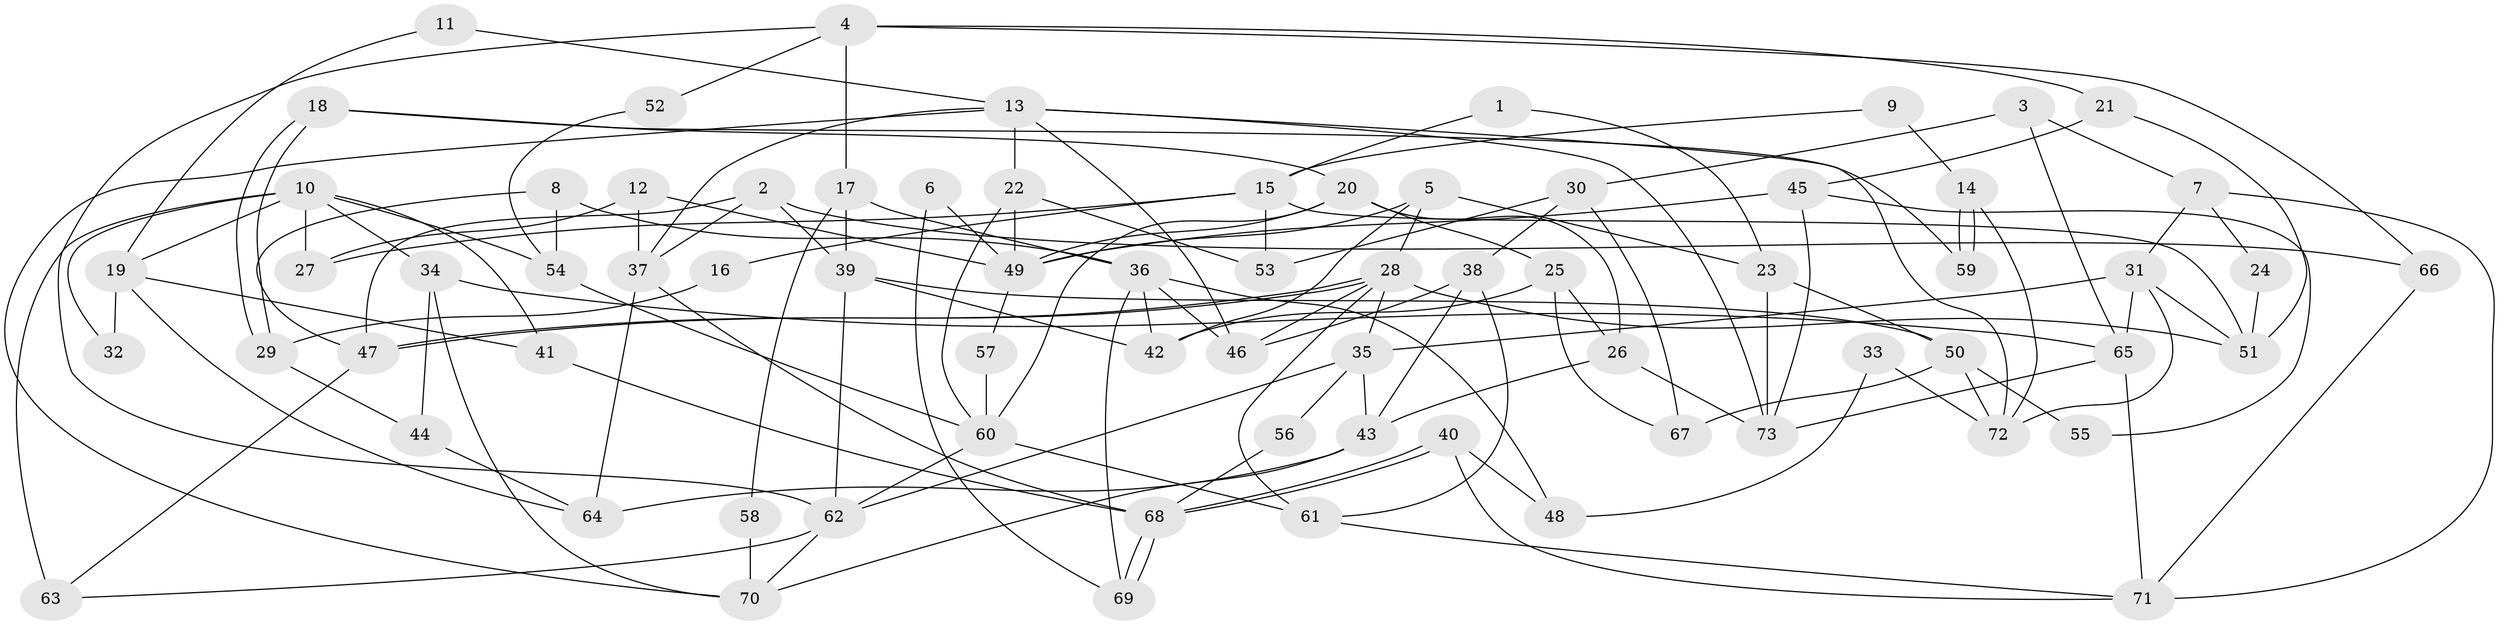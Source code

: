 // coarse degree distribution, {2: 0.1568627450980392, 7: 0.13725490196078433, 5: 0.1568627450980392, 8: 0.058823529411764705, 6: 0.09803921568627451, 3: 0.13725490196078433, 4: 0.23529411764705882, 10: 0.0196078431372549}
// Generated by graph-tools (version 1.1) at 2025/52/02/27/25 19:52:08]
// undirected, 73 vertices, 146 edges
graph export_dot {
graph [start="1"]
  node [color=gray90,style=filled];
  1;
  2;
  3;
  4;
  5;
  6;
  7;
  8;
  9;
  10;
  11;
  12;
  13;
  14;
  15;
  16;
  17;
  18;
  19;
  20;
  21;
  22;
  23;
  24;
  25;
  26;
  27;
  28;
  29;
  30;
  31;
  32;
  33;
  34;
  35;
  36;
  37;
  38;
  39;
  40;
  41;
  42;
  43;
  44;
  45;
  46;
  47;
  48;
  49;
  50;
  51;
  52;
  53;
  54;
  55;
  56;
  57;
  58;
  59;
  60;
  61;
  62;
  63;
  64;
  65;
  66;
  67;
  68;
  69;
  70;
  71;
  72;
  73;
  1 -- 23;
  1 -- 15;
  2 -- 47;
  2 -- 39;
  2 -- 37;
  2 -- 66;
  3 -- 7;
  3 -- 30;
  3 -- 65;
  4 -- 62;
  4 -- 21;
  4 -- 17;
  4 -- 52;
  4 -- 66;
  5 -- 28;
  5 -- 42;
  5 -- 23;
  5 -- 49;
  6 -- 69;
  6 -- 49;
  7 -- 31;
  7 -- 71;
  7 -- 24;
  8 -- 54;
  8 -- 47;
  8 -- 36;
  9 -- 15;
  9 -- 14;
  10 -- 34;
  10 -- 19;
  10 -- 27;
  10 -- 32;
  10 -- 41;
  10 -- 54;
  10 -- 63;
  11 -- 13;
  11 -- 19;
  12 -- 37;
  12 -- 49;
  12 -- 27;
  13 -- 72;
  13 -- 37;
  13 -- 22;
  13 -- 46;
  13 -- 70;
  13 -- 73;
  14 -- 59;
  14 -- 59;
  14 -- 72;
  15 -- 27;
  15 -- 51;
  15 -- 16;
  15 -- 53;
  16 -- 29;
  17 -- 36;
  17 -- 39;
  17 -- 58;
  18 -- 20;
  18 -- 29;
  18 -- 29;
  18 -- 59;
  19 -- 64;
  19 -- 41;
  19 -- 32;
  20 -- 25;
  20 -- 60;
  20 -- 26;
  20 -- 49;
  21 -- 45;
  21 -- 51;
  22 -- 49;
  22 -- 53;
  22 -- 60;
  23 -- 73;
  23 -- 50;
  24 -- 51;
  25 -- 67;
  25 -- 26;
  25 -- 42;
  26 -- 73;
  26 -- 43;
  28 -- 46;
  28 -- 47;
  28 -- 47;
  28 -- 35;
  28 -- 51;
  28 -- 61;
  29 -- 44;
  30 -- 38;
  30 -- 53;
  30 -- 67;
  31 -- 65;
  31 -- 35;
  31 -- 51;
  31 -- 72;
  33 -- 72;
  33 -- 48;
  34 -- 70;
  34 -- 65;
  34 -- 44;
  35 -- 43;
  35 -- 56;
  35 -- 62;
  36 -- 42;
  36 -- 46;
  36 -- 48;
  36 -- 69;
  37 -- 68;
  37 -- 64;
  38 -- 61;
  38 -- 46;
  38 -- 43;
  39 -- 62;
  39 -- 42;
  39 -- 50;
  40 -- 68;
  40 -- 68;
  40 -- 71;
  40 -- 48;
  41 -- 68;
  43 -- 64;
  43 -- 70;
  44 -- 64;
  45 -- 49;
  45 -- 73;
  45 -- 55;
  47 -- 63;
  49 -- 57;
  50 -- 55;
  50 -- 67;
  50 -- 72;
  52 -- 54;
  54 -- 60;
  56 -- 68;
  57 -- 60;
  58 -- 70;
  60 -- 62;
  60 -- 61;
  61 -- 71;
  62 -- 70;
  62 -- 63;
  65 -- 71;
  65 -- 73;
  66 -- 71;
  68 -- 69;
  68 -- 69;
}

